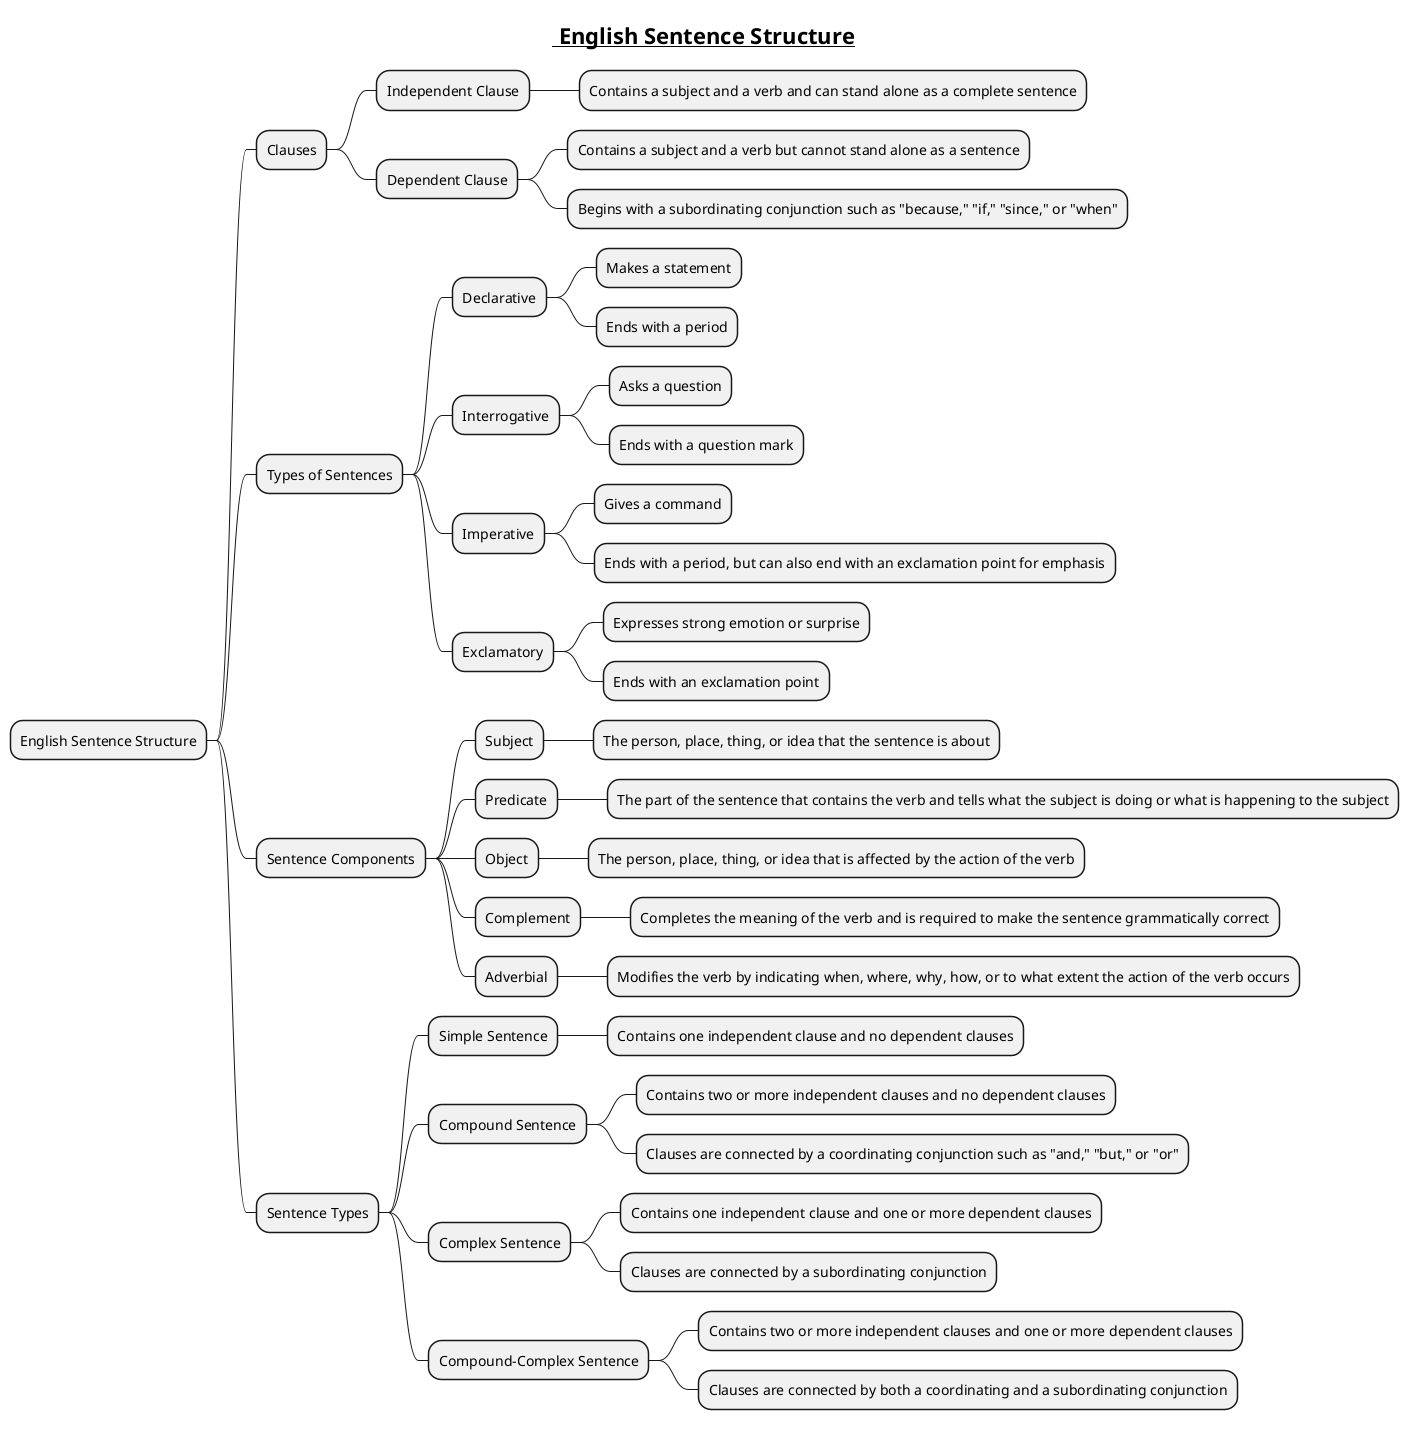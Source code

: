 @startmindmap
title =__ English Sentence Structure__

* English Sentence Structure
** Clauses
*** Independent Clause
**** Contains a subject and a verb and can stand alone as a complete sentence
*** Dependent Clause
**** Contains a subject and a verb but cannot stand alone as a sentence
**** Begins with a subordinating conjunction such as "because," "if," "since," or "when"
** Types of Sentences
*** Declarative
**** Makes a statement
**** Ends with a period
*** Interrogative
**** Asks a question
**** Ends with a question mark
*** Imperative
**** Gives a command
**** Ends with a period, but can also end with an exclamation point for emphasis
*** Exclamatory
**** Expresses strong emotion or surprise
**** Ends with an exclamation point
** Sentence Components
*** Subject
**** The person, place, thing, or idea that the sentence is about
*** Predicate
**** The part of the sentence that contains the verb and tells what the subject is doing or what is happening to the subject
*** Object
**** The person, place, thing, or idea that is affected by the action of the verb
*** Complement
**** Completes the meaning of the verb and is required to make the sentence grammatically correct
*** Adverbial
**** Modifies the verb by indicating when, where, why, how, or to what extent the action of the verb occurs
** Sentence Types
*** Simple Sentence
**** Contains one independent clause and no dependent clauses
*** Compound Sentence
**** Contains two or more independent clauses and no dependent clauses
**** Clauses are connected by a coordinating conjunction such as "and," "but," or "or"
*** Complex Sentence
**** Contains one independent clause and one or more dependent clauses
**** Clauses are connected by a subordinating conjunction
*** Compound-Complex Sentence
**** Contains two or more independent clauses and one or more dependent clauses
**** Clauses are connected by both a coordinating and a subordinating conjunction
@endmindmap
